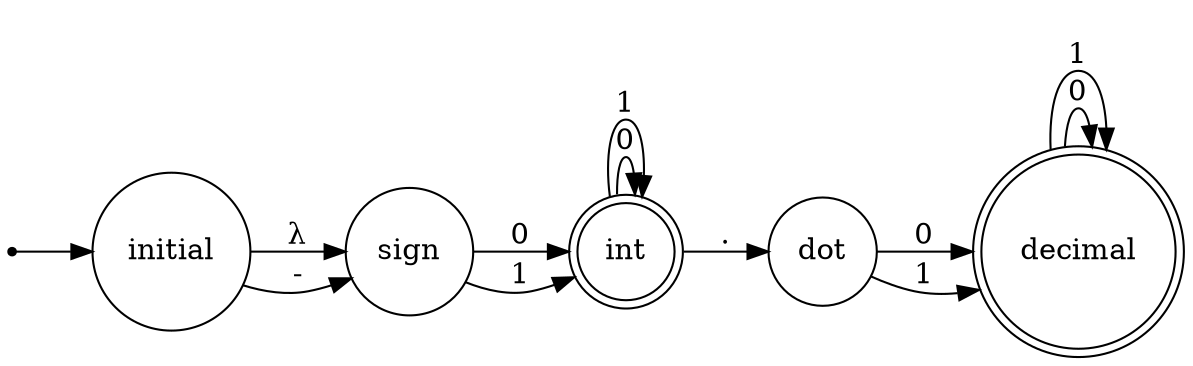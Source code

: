 digraph {
  rankdir=LR;

  node [shape = point]; __start_point__
  initial[shape=circle]
  sign[shape=circle]
  int[shape=doublecircle]
  dot[shape=circle]
  decimal[shape=doublecircle]

  __start_point__ -> initial
  initial -> sign[label="λ"]
  initial -> sign[label="-"]
  sign -> int[label="0"]
  sign -> int[label="1"]
  int -> int[label="0"]
  int -> dot[label="."]
  int -> int[label="1"]
  dot -> decimal[label="0"]
  dot -> decimal[label="1"]
  decimal -> decimal[label="0"]
  decimal -> decimal[label="1"]
}
